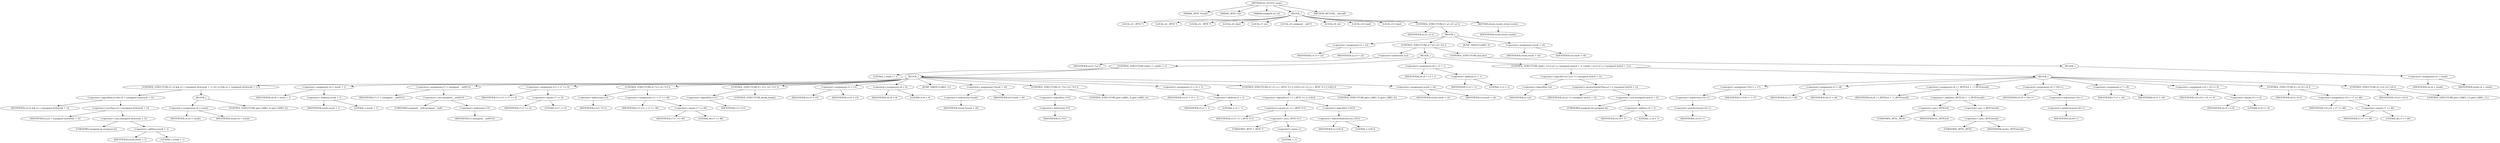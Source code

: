 digraph do_rfc1035_name {  
"1000110" [label = "(METHOD,do_rfc1035_name)" ]
"1000111" [label = "(PARAM,_BYTE *result)" ]
"1000112" [label = "(PARAM,_BYTE *a2)" ]
"1000113" [label = "(PARAM,unsigned int a3)" ]
"1000114" [label = "(BLOCK,,)" ]
"1000115" [label = "(LOCAL,v3: _BYTE *)" ]
"1000116" [label = "(LOCAL,v4: _BYTE *)" ]
"1000117" [label = "(LOCAL,v5: _BYTE *)" ]
"1000118" [label = "(LOCAL,v6: char)" ]
"1000119" [label = "(LOCAL,v7: int)" ]
"1000120" [label = "(LOCAL,v8: unsigned __int8 *)" ]
"1000121" [label = "(LOCAL,v9: int)" ]
"1000122" [label = "(LOCAL,v10: bool)" ]
"1000123" [label = "(LOCAL,v11: bool)" ]
"1000124" [label = "(CONTROL_STRUCTURE,if ( a2 ),if ( a2 ))" ]
"1000125" [label = "(IDENTIFIER,a2,if ( a2 ))" ]
"1000126" [label = "(BLOCK,,)" ]
"1000127" [label = "(<operator>.assignment,v3 = a2)" ]
"1000128" [label = "(IDENTIFIER,v3,v3 = a2)" ]
"1000129" [label = "(IDENTIFIER,a2,v3 = a2)" ]
"1000130" [label = "(CONTROL_STRUCTURE,if ( *a2 ),if ( *a2 ))" ]
"1000131" [label = "(<operator>.indirection,*a2)" ]
"1000132" [label = "(IDENTIFIER,a2,if ( *a2 ))" ]
"1000133" [label = "(BLOCK,,)" ]
"1000134" [label = "(CONTROL_STRUCTURE,while ( 1 ),while ( 1 ))" ]
"1000135" [label = "(LITERAL,1,while ( 1 ))" ]
"1000136" [label = "(BLOCK,,)" ]
"1000137" [label = "(CONTROL_STRUCTURE,if ( a3 && a3 < (unsigned int)(result + 1) ),if ( a3 && a3 < (unsigned int)(result + 1) ))" ]
"1000138" [label = "(<operator>.logicalAnd,a3 && a3 < (unsigned int)(result + 1))" ]
"1000139" [label = "(IDENTIFIER,a3,a3 && a3 < (unsigned int)(result + 1))" ]
"1000140" [label = "(<operator>.lessThan,a3 < (unsigned int)(result + 1))" ]
"1000141" [label = "(IDENTIFIER,a3,a3 < (unsigned int)(result + 1))" ]
"1000142" [label = "(<operator>.cast,(unsigned int)(result + 1))" ]
"1000143" [label = "(UNKNOWN,unsigned int,unsigned int)" ]
"1000144" [label = "(<operator>.addition,result + 1)" ]
"1000145" [label = "(IDENTIFIER,result,result + 1)" ]
"1000146" [label = "(LITERAL,1,result + 1)" ]
"1000147" [label = "(BLOCK,,)" ]
"1000148" [label = "(<operator>.assignment,v4 = result)" ]
"1000149" [label = "(IDENTIFIER,v4,v4 = result)" ]
"1000150" [label = "(IDENTIFIER,result,v4 = result)" ]
"1000151" [label = "(CONTROL_STRUCTURE,goto LABEL_9;,goto LABEL_9;)" ]
"1000152" [label = "(<operator>.assignment,v4 = result + 1)" ]
"1000153" [label = "(IDENTIFIER,v4,v4 = result + 1)" ]
"1000154" [label = "(<operator>.addition,result + 1)" ]
"1000155" [label = "(IDENTIFIER,result,result + 1)" ]
"1000156" [label = "(LITERAL,1,result + 1)" ]
"1000157" [label = "(<operator>.assignment,v7 = (unsigned __int8)*v3)" ]
"1000158" [label = "(IDENTIFIER,v7,v7 = (unsigned __int8)*v3)" ]
"1000159" [label = "(<operator>.cast,(unsigned __int8)*v3)" ]
"1000160" [label = "(UNKNOWN,unsigned __int8,unsigned __int8)" ]
"1000161" [label = "(<operator>.indirection,*v3)" ]
"1000162" [label = "(IDENTIFIER,v3,(unsigned __int8)*v3)" ]
"1000163" [label = "(<operator>.assignment,v11 = v7 == 0)" ]
"1000164" [label = "(IDENTIFIER,v11,v11 = v7 == 0)" ]
"1000165" [label = "(<operator>.equals,v7 == 0)" ]
"1000166" [label = "(IDENTIFIER,v7,v7 == 0)" ]
"1000167" [label = "(LITERAL,0,v7 == 0)" ]
"1000168" [label = "(CONTROL_STRUCTURE,if ( *v3 ),if ( *v3 ))" ]
"1000169" [label = "(<operator>.indirection,*v3)" ]
"1000170" [label = "(IDENTIFIER,v3,if ( *v3 ))" ]
"1000171" [label = "(<operator>.assignment,v11 = v7 == 46)" ]
"1000172" [label = "(IDENTIFIER,v11,v11 = v7 == 46)" ]
"1000173" [label = "(<operator>.equals,v7 == 46)" ]
"1000174" [label = "(IDENTIFIER,v7,v7 == 46)" ]
"1000175" [label = "(LITERAL,46,v7 == 46)" ]
"1000176" [label = "(CONTROL_STRUCTURE,if ( !v11 ),if ( !v11 ))" ]
"1000177" [label = "(<operator>.logicalNot,!v11)" ]
"1000178" [label = "(IDENTIFIER,v11,!v11)" ]
"1000179" [label = "(CONTROL_STRUCTURE,break;,break;)" ]
"1000180" [label = "(<operator>.assignment,v5 = v3)" ]
"1000181" [label = "(IDENTIFIER,v5,v5 = v3)" ]
"1000182" [label = "(IDENTIFIER,v3,v5 = v3)" ]
"1000183" [label = "(<operator>.assignment,v6 = 0)" ]
"1000184" [label = "(IDENTIFIER,v6,v6 = 0)" ]
"1000185" [label = "(LITERAL,0,v6 = 0)" ]
"1000186" [label = "(JUMP_TARGET,LABEL_11)" ]
"1000187" [label = "(<operator>.assignment,*result = v6)" ]
"1000188" [label = "(<operator>.indirection,*result)" ]
"1000189" [label = "(IDENTIFIER,result,*result = v6)" ]
"1000190" [label = "(IDENTIFIER,v6,*result = v6)" ]
"1000191" [label = "(CONTROL_STRUCTURE,if ( !*v5 ),if ( !*v5 ))" ]
"1000192" [label = "(<operator>.logicalNot,!*v5)" ]
"1000193" [label = "(<operator>.indirection,*v5)" ]
"1000194" [label = "(IDENTIFIER,v5,!*v5)" ]
"1000195" [label = "(CONTROL_STRUCTURE,goto LABEL_9;,goto LABEL_9;)" ]
"1000196" [label = "(<operator>.assignment,v3 = v5 + 1)" ]
"1000197" [label = "(IDENTIFIER,v3,v3 = v5 + 1)" ]
"1000198" [label = "(<operator>.addition,v5 + 1)" ]
"1000199" [label = "(IDENTIFIER,v5,v5 + 1)" ]
"1000200" [label = "(LITERAL,1,v5 + 1)" ]
"1000201" [label = "(CONTROL_STRUCTURE,if ( v5 == (_BYTE *)-1 || !v5[1] ),if ( v5 == (_BYTE *)-1 || !v5[1] ))" ]
"1000202" [label = "(<operator>.logicalOr,v5 == (_BYTE *)-1 || !v5[1])" ]
"1000203" [label = "(<operator>.equals,v5 == (_BYTE *)-1)" ]
"1000204" [label = "(IDENTIFIER,v5,v5 == (_BYTE *)-1)" ]
"1000205" [label = "(<operator>.cast,(_BYTE *)-1)" ]
"1000206" [label = "(UNKNOWN,_BYTE *,_BYTE *)" ]
"1000207" [label = "(<operator>.minus,-1)" ]
"1000208" [label = "(LITERAL,1,-1)" ]
"1000209" [label = "(<operator>.logicalNot,!v5[1])" ]
"1000210" [label = "(<operator>.indirectIndexAccess,v5[1])" ]
"1000211" [label = "(IDENTIFIER,v5,!v5[1])" ]
"1000212" [label = "(LITERAL,1,!v5[1])" ]
"1000213" [label = "(CONTROL_STRUCTURE,goto LABEL_9;,goto LABEL_9;)" ]
"1000214" [label = "(<operator>.assignment,result = v4)" ]
"1000215" [label = "(IDENTIFIER,result,result = v4)" ]
"1000216" [label = "(IDENTIFIER,v4,result = v4)" ]
"1000217" [label = "(<operator>.assignment,v8 = v3 + 1)" ]
"1000218" [label = "(IDENTIFIER,v8,v8 = v3 + 1)" ]
"1000219" [label = "(<operator>.addition,v3 + 1)" ]
"1000220" [label = "(IDENTIFIER,v3,v3 + 1)" ]
"1000221" [label = "(LITERAL,1,v3 + 1)" ]
"1000222" [label = "(CONTROL_STRUCTURE,while ( !a3 || a3 >= (unsigned int)(v4 + 1) ),while ( !a3 || a3 >= (unsigned int)(v4 + 1) ))" ]
"1000223" [label = "(<operator>.logicalOr,!a3 || a3 >= (unsigned int)(v4 + 1))" ]
"1000224" [label = "(<operator>.logicalNot,!a3)" ]
"1000225" [label = "(IDENTIFIER,a3,!a3)" ]
"1000226" [label = "(<operator>.greaterEqualsThan,a3 >= (unsigned int)(v4 + 1))" ]
"1000227" [label = "(IDENTIFIER,a3,a3 >= (unsigned int)(v4 + 1))" ]
"1000228" [label = "(<operator>.cast,(unsigned int)(v4 + 1))" ]
"1000229" [label = "(UNKNOWN,unsigned int,unsigned int)" ]
"1000230" [label = "(<operator>.addition,v4 + 1)" ]
"1000231" [label = "(IDENTIFIER,v4,v4 + 1)" ]
"1000232" [label = "(LITERAL,1,v4 + 1)" ]
"1000233" [label = "(BLOCK,,)" ]
"1000234" [label = "(<operator>.assignment,*v4++ = v7)" ]
"1000235" [label = "(<operator>.indirection,*v4++)" ]
"1000236" [label = "(<operator>.postIncrement,v4++)" ]
"1000237" [label = "(IDENTIFIER,v4,v4++)" ]
"1000238" [label = "(IDENTIFIER,v7,*v4++ = v7)" ]
"1000239" [label = "(<operator>.assignment,v5 = v8)" ]
"1000240" [label = "(IDENTIFIER,v5,v5 = v8)" ]
"1000241" [label = "(IDENTIFIER,v8,v5 = v8)" ]
"1000242" [label = "(<operator>.assignment,v6 = (_BYTE)v4 + ~(_BYTE)result)" ]
"1000243" [label = "(IDENTIFIER,v6,v6 = (_BYTE)v4 + ~(_BYTE)result)" ]
"1000244" [label = "(<operator>.addition,(_BYTE)v4 + ~(_BYTE)result)" ]
"1000245" [label = "(<operator>.cast,(_BYTE)v4)" ]
"1000246" [label = "(UNKNOWN,_BYTE,_BYTE)" ]
"1000247" [label = "(IDENTIFIER,v4,(_BYTE)v4)" ]
"1000248" [label = "(<operator>.not,~(_BYTE)result)" ]
"1000249" [label = "(<operator>.cast,(_BYTE)result)" ]
"1000250" [label = "(UNKNOWN,_BYTE,_BYTE)" ]
"1000251" [label = "(IDENTIFIER,result,(_BYTE)result)" ]
"1000252" [label = "(<operator>.assignment,v9 = *v8++)" ]
"1000253" [label = "(IDENTIFIER,v9,v9 = *v8++)" ]
"1000254" [label = "(<operator>.indirection,*v8++)" ]
"1000255" [label = "(<operator>.postIncrement,v8++)" ]
"1000256" [label = "(IDENTIFIER,v8,v8++)" ]
"1000257" [label = "(<operator>.assignment,v7 = v9)" ]
"1000258" [label = "(IDENTIFIER,v7,v7 = v9)" ]
"1000259" [label = "(IDENTIFIER,v9,v7 = v9)" ]
"1000260" [label = "(<operator>.assignment,v10 = v9 == 0)" ]
"1000261" [label = "(IDENTIFIER,v10,v10 = v9 == 0)" ]
"1000262" [label = "(<operator>.equals,v9 == 0)" ]
"1000263" [label = "(IDENTIFIER,v9,v9 == 0)" ]
"1000264" [label = "(LITERAL,0,v9 == 0)" ]
"1000265" [label = "(CONTROL_STRUCTURE,if ( v9 ),if ( v9 ))" ]
"1000266" [label = "(IDENTIFIER,v9,if ( v9 ))" ]
"1000267" [label = "(<operator>.assignment,v10 = v7 == 46)" ]
"1000268" [label = "(IDENTIFIER,v10,v10 = v7 == 46)" ]
"1000269" [label = "(<operator>.equals,v7 == 46)" ]
"1000270" [label = "(IDENTIFIER,v7,v7 == 46)" ]
"1000271" [label = "(LITERAL,46,v7 == 46)" ]
"1000272" [label = "(CONTROL_STRUCTURE,if ( v10 ),if ( v10 ))" ]
"1000273" [label = "(IDENTIFIER,v10,if ( v10 ))" ]
"1000274" [label = "(CONTROL_STRUCTURE,goto LABEL_11;,goto LABEL_11;)" ]
"1000275" [label = "(CONTROL_STRUCTURE,else,else)" ]
"1000276" [label = "(BLOCK,,)" ]
"1000277" [label = "(<operator>.assignment,v4 = result)" ]
"1000278" [label = "(IDENTIFIER,v4,v4 = result)" ]
"1000279" [label = "(IDENTIFIER,result,v4 = result)" ]
"1000280" [label = "(JUMP_TARGET,LABEL_9)" ]
"1000281" [label = "(<operator>.assignment,result = v4)" ]
"1000282" [label = "(IDENTIFIER,result,result = v4)" ]
"1000283" [label = "(IDENTIFIER,v4,result = v4)" ]
"1000284" [label = "(RETURN,return result;,return result;)" ]
"1000285" [label = "(IDENTIFIER,result,return result;)" ]
"1000286" [label = "(METHOD_RETURN,__fastcall)" ]
  "1000110" -> "1000111" 
  "1000110" -> "1000112" 
  "1000110" -> "1000113" 
  "1000110" -> "1000114" 
  "1000110" -> "1000286" 
  "1000114" -> "1000115" 
  "1000114" -> "1000116" 
  "1000114" -> "1000117" 
  "1000114" -> "1000118" 
  "1000114" -> "1000119" 
  "1000114" -> "1000120" 
  "1000114" -> "1000121" 
  "1000114" -> "1000122" 
  "1000114" -> "1000123" 
  "1000114" -> "1000124" 
  "1000114" -> "1000284" 
  "1000124" -> "1000125" 
  "1000124" -> "1000126" 
  "1000126" -> "1000127" 
  "1000126" -> "1000130" 
  "1000126" -> "1000280" 
  "1000126" -> "1000281" 
  "1000127" -> "1000128" 
  "1000127" -> "1000129" 
  "1000130" -> "1000131" 
  "1000130" -> "1000133" 
  "1000130" -> "1000275" 
  "1000131" -> "1000132" 
  "1000133" -> "1000134" 
  "1000133" -> "1000217" 
  "1000133" -> "1000222" 
  "1000134" -> "1000135" 
  "1000134" -> "1000136" 
  "1000136" -> "1000137" 
  "1000136" -> "1000152" 
  "1000136" -> "1000157" 
  "1000136" -> "1000163" 
  "1000136" -> "1000168" 
  "1000136" -> "1000176" 
  "1000136" -> "1000180" 
  "1000136" -> "1000183" 
  "1000136" -> "1000186" 
  "1000136" -> "1000187" 
  "1000136" -> "1000191" 
  "1000136" -> "1000196" 
  "1000136" -> "1000201" 
  "1000136" -> "1000214" 
  "1000137" -> "1000138" 
  "1000137" -> "1000147" 
  "1000138" -> "1000139" 
  "1000138" -> "1000140" 
  "1000140" -> "1000141" 
  "1000140" -> "1000142" 
  "1000142" -> "1000143" 
  "1000142" -> "1000144" 
  "1000144" -> "1000145" 
  "1000144" -> "1000146" 
  "1000147" -> "1000148" 
  "1000147" -> "1000151" 
  "1000148" -> "1000149" 
  "1000148" -> "1000150" 
  "1000152" -> "1000153" 
  "1000152" -> "1000154" 
  "1000154" -> "1000155" 
  "1000154" -> "1000156" 
  "1000157" -> "1000158" 
  "1000157" -> "1000159" 
  "1000159" -> "1000160" 
  "1000159" -> "1000161" 
  "1000161" -> "1000162" 
  "1000163" -> "1000164" 
  "1000163" -> "1000165" 
  "1000165" -> "1000166" 
  "1000165" -> "1000167" 
  "1000168" -> "1000169" 
  "1000168" -> "1000171" 
  "1000169" -> "1000170" 
  "1000171" -> "1000172" 
  "1000171" -> "1000173" 
  "1000173" -> "1000174" 
  "1000173" -> "1000175" 
  "1000176" -> "1000177" 
  "1000176" -> "1000179" 
  "1000177" -> "1000178" 
  "1000180" -> "1000181" 
  "1000180" -> "1000182" 
  "1000183" -> "1000184" 
  "1000183" -> "1000185" 
  "1000187" -> "1000188" 
  "1000187" -> "1000190" 
  "1000188" -> "1000189" 
  "1000191" -> "1000192" 
  "1000191" -> "1000195" 
  "1000192" -> "1000193" 
  "1000193" -> "1000194" 
  "1000196" -> "1000197" 
  "1000196" -> "1000198" 
  "1000198" -> "1000199" 
  "1000198" -> "1000200" 
  "1000201" -> "1000202" 
  "1000201" -> "1000213" 
  "1000202" -> "1000203" 
  "1000202" -> "1000209" 
  "1000203" -> "1000204" 
  "1000203" -> "1000205" 
  "1000205" -> "1000206" 
  "1000205" -> "1000207" 
  "1000207" -> "1000208" 
  "1000209" -> "1000210" 
  "1000210" -> "1000211" 
  "1000210" -> "1000212" 
  "1000214" -> "1000215" 
  "1000214" -> "1000216" 
  "1000217" -> "1000218" 
  "1000217" -> "1000219" 
  "1000219" -> "1000220" 
  "1000219" -> "1000221" 
  "1000222" -> "1000223" 
  "1000222" -> "1000233" 
  "1000223" -> "1000224" 
  "1000223" -> "1000226" 
  "1000224" -> "1000225" 
  "1000226" -> "1000227" 
  "1000226" -> "1000228" 
  "1000228" -> "1000229" 
  "1000228" -> "1000230" 
  "1000230" -> "1000231" 
  "1000230" -> "1000232" 
  "1000233" -> "1000234" 
  "1000233" -> "1000239" 
  "1000233" -> "1000242" 
  "1000233" -> "1000252" 
  "1000233" -> "1000257" 
  "1000233" -> "1000260" 
  "1000233" -> "1000265" 
  "1000233" -> "1000272" 
  "1000234" -> "1000235" 
  "1000234" -> "1000238" 
  "1000235" -> "1000236" 
  "1000236" -> "1000237" 
  "1000239" -> "1000240" 
  "1000239" -> "1000241" 
  "1000242" -> "1000243" 
  "1000242" -> "1000244" 
  "1000244" -> "1000245" 
  "1000244" -> "1000248" 
  "1000245" -> "1000246" 
  "1000245" -> "1000247" 
  "1000248" -> "1000249" 
  "1000249" -> "1000250" 
  "1000249" -> "1000251" 
  "1000252" -> "1000253" 
  "1000252" -> "1000254" 
  "1000254" -> "1000255" 
  "1000255" -> "1000256" 
  "1000257" -> "1000258" 
  "1000257" -> "1000259" 
  "1000260" -> "1000261" 
  "1000260" -> "1000262" 
  "1000262" -> "1000263" 
  "1000262" -> "1000264" 
  "1000265" -> "1000266" 
  "1000265" -> "1000267" 
  "1000267" -> "1000268" 
  "1000267" -> "1000269" 
  "1000269" -> "1000270" 
  "1000269" -> "1000271" 
  "1000272" -> "1000273" 
  "1000272" -> "1000274" 
  "1000275" -> "1000276" 
  "1000276" -> "1000277" 
  "1000277" -> "1000278" 
  "1000277" -> "1000279" 
  "1000281" -> "1000282" 
  "1000281" -> "1000283" 
  "1000284" -> "1000285" 
}

